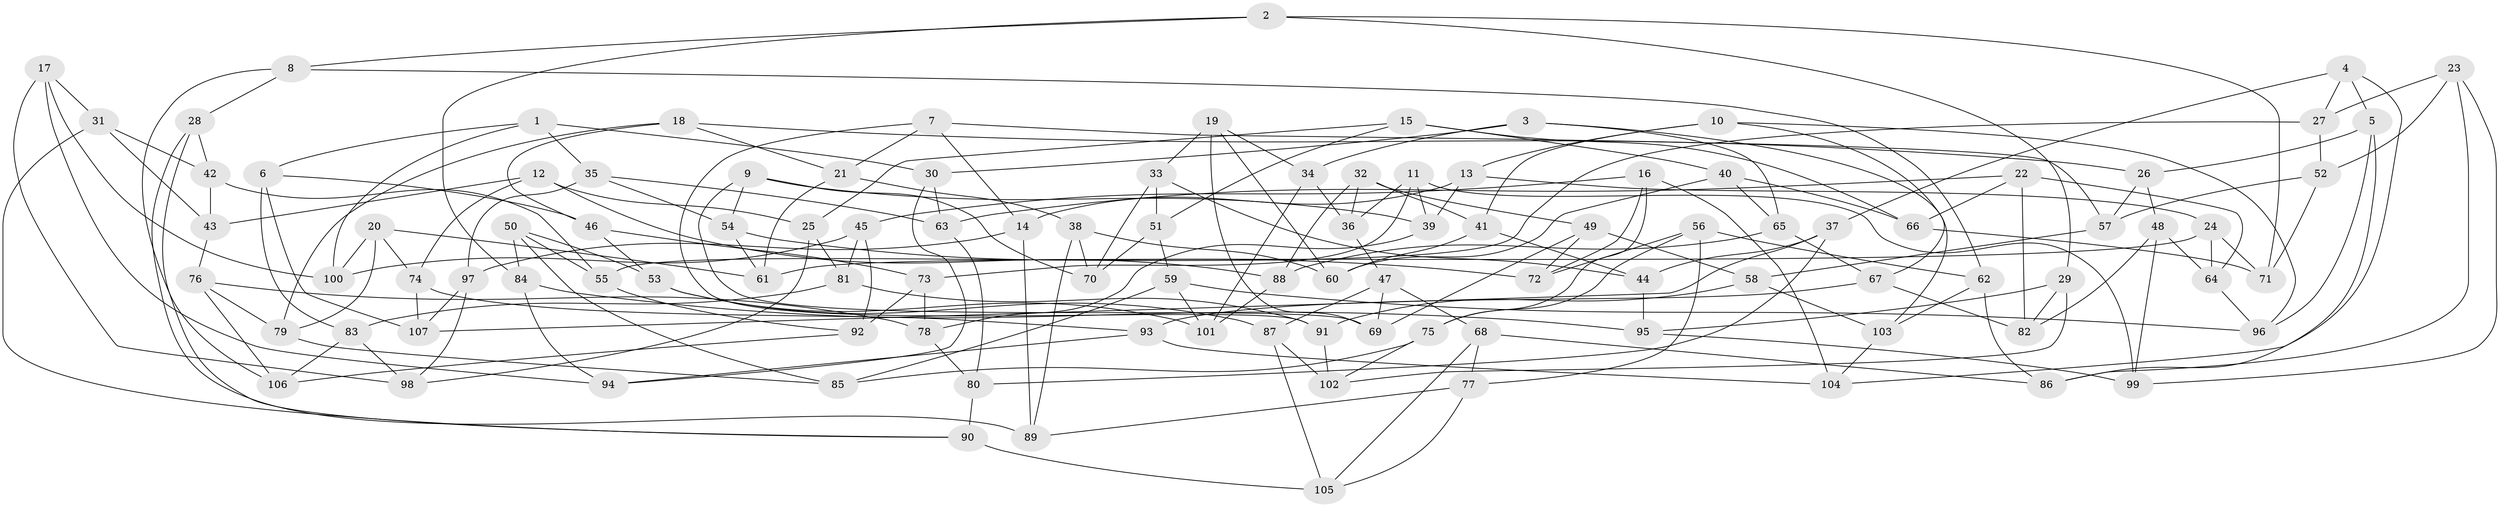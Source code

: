 // Generated by graph-tools (version 1.1) at 2025/59/03/09/25 04:59:37]
// undirected, 107 vertices, 214 edges
graph export_dot {
graph [start="1"]
  node [color=gray90,style=filled];
  1;
  2;
  3;
  4;
  5;
  6;
  7;
  8;
  9;
  10;
  11;
  12;
  13;
  14;
  15;
  16;
  17;
  18;
  19;
  20;
  21;
  22;
  23;
  24;
  25;
  26;
  27;
  28;
  29;
  30;
  31;
  32;
  33;
  34;
  35;
  36;
  37;
  38;
  39;
  40;
  41;
  42;
  43;
  44;
  45;
  46;
  47;
  48;
  49;
  50;
  51;
  52;
  53;
  54;
  55;
  56;
  57;
  58;
  59;
  60;
  61;
  62;
  63;
  64;
  65;
  66;
  67;
  68;
  69;
  70;
  71;
  72;
  73;
  74;
  75;
  76;
  77;
  78;
  79;
  80;
  81;
  82;
  83;
  84;
  85;
  86;
  87;
  88;
  89;
  90;
  91;
  92;
  93;
  94;
  95;
  96;
  97;
  98;
  99;
  100;
  101;
  102;
  103;
  104;
  105;
  106;
  107;
  1 -- 6;
  1 -- 100;
  1 -- 35;
  1 -- 30;
  2 -- 71;
  2 -- 8;
  2 -- 29;
  2 -- 84;
  3 -- 103;
  3 -- 30;
  3 -- 65;
  3 -- 34;
  4 -- 37;
  4 -- 104;
  4 -- 27;
  4 -- 5;
  5 -- 96;
  5 -- 86;
  5 -- 26;
  6 -- 46;
  6 -- 107;
  6 -- 83;
  7 -- 91;
  7 -- 57;
  7 -- 14;
  7 -- 21;
  8 -- 62;
  8 -- 28;
  8 -- 106;
  9 -- 69;
  9 -- 54;
  9 -- 39;
  9 -- 70;
  10 -- 96;
  10 -- 41;
  10 -- 67;
  10 -- 13;
  11 -- 36;
  11 -- 73;
  11 -- 99;
  11 -- 39;
  12 -- 25;
  12 -- 88;
  12 -- 74;
  12 -- 43;
  13 -- 14;
  13 -- 39;
  13 -- 24;
  14 -- 97;
  14 -- 89;
  15 -- 25;
  15 -- 40;
  15 -- 51;
  15 -- 66;
  16 -- 104;
  16 -- 72;
  16 -- 75;
  16 -- 45;
  17 -- 98;
  17 -- 100;
  17 -- 31;
  17 -- 94;
  18 -- 46;
  18 -- 79;
  18 -- 26;
  18 -- 21;
  19 -- 33;
  19 -- 60;
  19 -- 69;
  19 -- 34;
  20 -- 100;
  20 -- 74;
  20 -- 61;
  20 -- 79;
  21 -- 38;
  21 -- 61;
  22 -- 66;
  22 -- 64;
  22 -- 82;
  22 -- 63;
  23 -- 99;
  23 -- 86;
  23 -- 52;
  23 -- 27;
  24 -- 61;
  24 -- 64;
  24 -- 71;
  25 -- 81;
  25 -- 98;
  26 -- 48;
  26 -- 57;
  27 -- 52;
  27 -- 55;
  28 -- 89;
  28 -- 90;
  28 -- 42;
  29 -- 95;
  29 -- 82;
  29 -- 102;
  30 -- 63;
  30 -- 94;
  31 -- 43;
  31 -- 42;
  31 -- 90;
  32 -- 88;
  32 -- 49;
  32 -- 36;
  32 -- 41;
  33 -- 44;
  33 -- 70;
  33 -- 51;
  34 -- 36;
  34 -- 101;
  35 -- 54;
  35 -- 97;
  35 -- 63;
  36 -- 47;
  37 -- 107;
  37 -- 80;
  37 -- 44;
  38 -- 89;
  38 -- 60;
  38 -- 70;
  39 -- 78;
  40 -- 65;
  40 -- 66;
  40 -- 60;
  41 -- 44;
  41 -- 60;
  42 -- 43;
  42 -- 55;
  43 -- 76;
  44 -- 95;
  45 -- 92;
  45 -- 81;
  45 -- 100;
  46 -- 53;
  46 -- 73;
  47 -- 87;
  47 -- 68;
  47 -- 69;
  48 -- 99;
  48 -- 64;
  48 -- 82;
  49 -- 72;
  49 -- 58;
  49 -- 69;
  50 -- 84;
  50 -- 85;
  50 -- 53;
  50 -- 55;
  51 -- 59;
  51 -- 70;
  52 -- 71;
  52 -- 57;
  53 -- 101;
  53 -- 87;
  54 -- 61;
  54 -- 72;
  55 -- 92;
  56 -- 77;
  56 -- 62;
  56 -- 72;
  56 -- 75;
  57 -- 58;
  58 -- 91;
  58 -- 103;
  59 -- 101;
  59 -- 85;
  59 -- 96;
  62 -- 86;
  62 -- 103;
  63 -- 80;
  64 -- 96;
  65 -- 67;
  65 -- 88;
  66 -- 71;
  67 -- 93;
  67 -- 82;
  68 -- 86;
  68 -- 77;
  68 -- 105;
  73 -- 92;
  73 -- 78;
  74 -- 93;
  74 -- 107;
  75 -- 85;
  75 -- 102;
  76 -- 78;
  76 -- 106;
  76 -- 79;
  77 -- 105;
  77 -- 89;
  78 -- 80;
  79 -- 85;
  80 -- 90;
  81 -- 91;
  81 -- 83;
  83 -- 98;
  83 -- 106;
  84 -- 94;
  84 -- 95;
  87 -- 102;
  87 -- 105;
  88 -- 101;
  90 -- 105;
  91 -- 102;
  92 -- 106;
  93 -- 104;
  93 -- 94;
  95 -- 99;
  97 -- 98;
  97 -- 107;
  103 -- 104;
}
